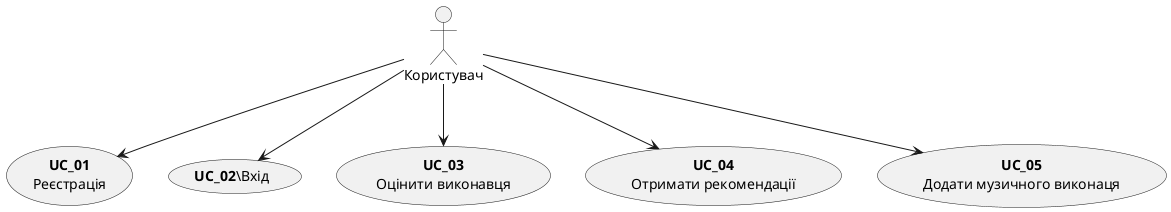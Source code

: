 @startuml

usecase UC_01 as "<b>UC_01</b>\nРеєстрація"
usecase UC_02 as "<b>UC_02</b>\Вхід"
usecase UC_03 as "<b>UC_03</b>\nОцінити виконавця"
usecase UC_04 as "<b>UC_04</b>\nОтримати рекомендації"
usecase UC_05 as "<b>UC_05</b>\nДодати музичного виконаця"

actor :Користувач: as user

user -d-> UC_01
user -d-> UC_02
user -d-> UC_03
user -d-> UC_04
user -d-> UC_05

@enduml